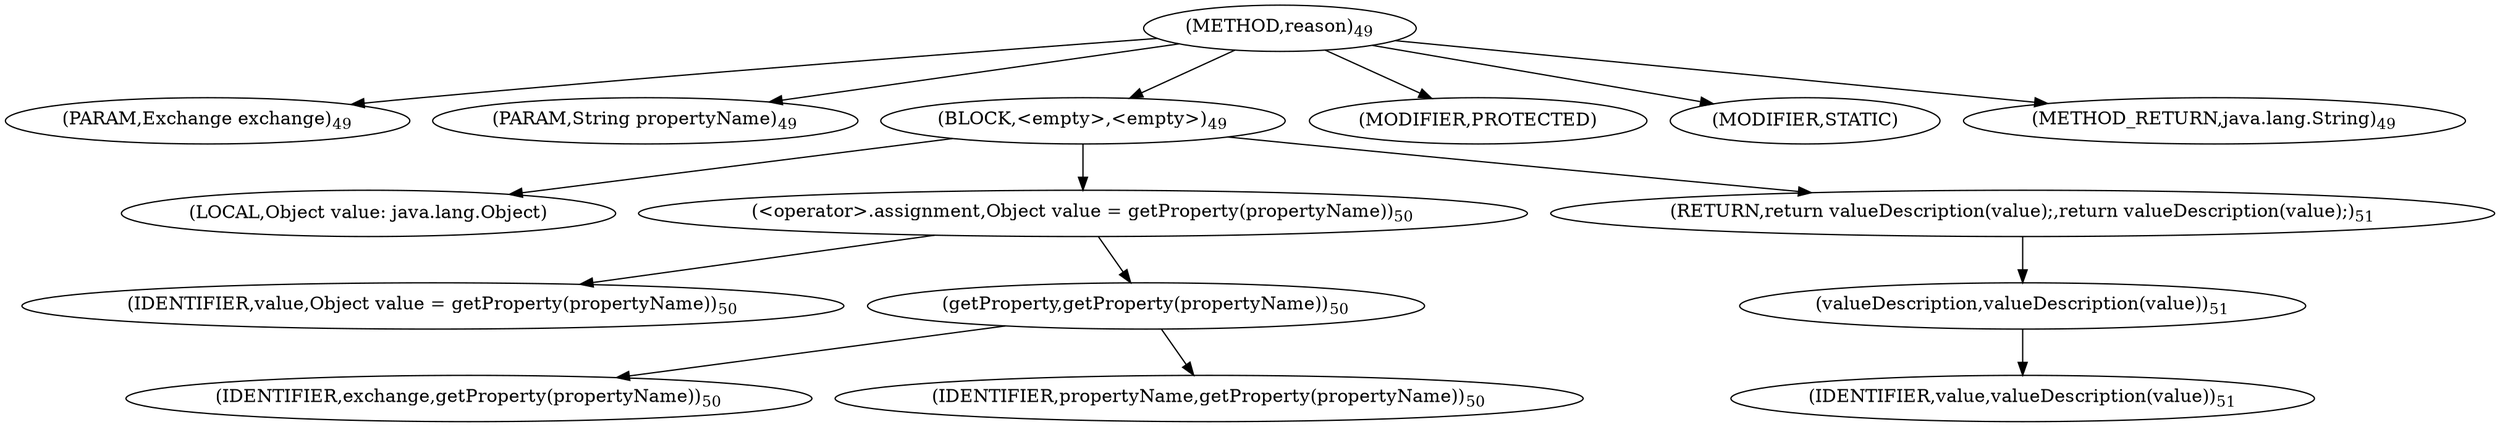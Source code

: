digraph "reason" {  
"69" [label = <(METHOD,reason)<SUB>49</SUB>> ]
"70" [label = <(PARAM,Exchange exchange)<SUB>49</SUB>> ]
"71" [label = <(PARAM,String propertyName)<SUB>49</SUB>> ]
"72" [label = <(BLOCK,&lt;empty&gt;,&lt;empty&gt;)<SUB>49</SUB>> ]
"73" [label = <(LOCAL,Object value: java.lang.Object)> ]
"74" [label = <(&lt;operator&gt;.assignment,Object value = getProperty(propertyName))<SUB>50</SUB>> ]
"75" [label = <(IDENTIFIER,value,Object value = getProperty(propertyName))<SUB>50</SUB>> ]
"76" [label = <(getProperty,getProperty(propertyName))<SUB>50</SUB>> ]
"77" [label = <(IDENTIFIER,exchange,getProperty(propertyName))<SUB>50</SUB>> ]
"78" [label = <(IDENTIFIER,propertyName,getProperty(propertyName))<SUB>50</SUB>> ]
"79" [label = <(RETURN,return valueDescription(value);,return valueDescription(value);)<SUB>51</SUB>> ]
"80" [label = <(valueDescription,valueDescription(value))<SUB>51</SUB>> ]
"81" [label = <(IDENTIFIER,value,valueDescription(value))<SUB>51</SUB>> ]
"82" [label = <(MODIFIER,PROTECTED)> ]
"83" [label = <(MODIFIER,STATIC)> ]
"84" [label = <(METHOD_RETURN,java.lang.String)<SUB>49</SUB>> ]
  "69" -> "70" 
  "69" -> "71" 
  "69" -> "72" 
  "69" -> "82" 
  "69" -> "83" 
  "69" -> "84" 
  "72" -> "73" 
  "72" -> "74" 
  "72" -> "79" 
  "74" -> "75" 
  "74" -> "76" 
  "76" -> "77" 
  "76" -> "78" 
  "79" -> "80" 
  "80" -> "81" 
}
